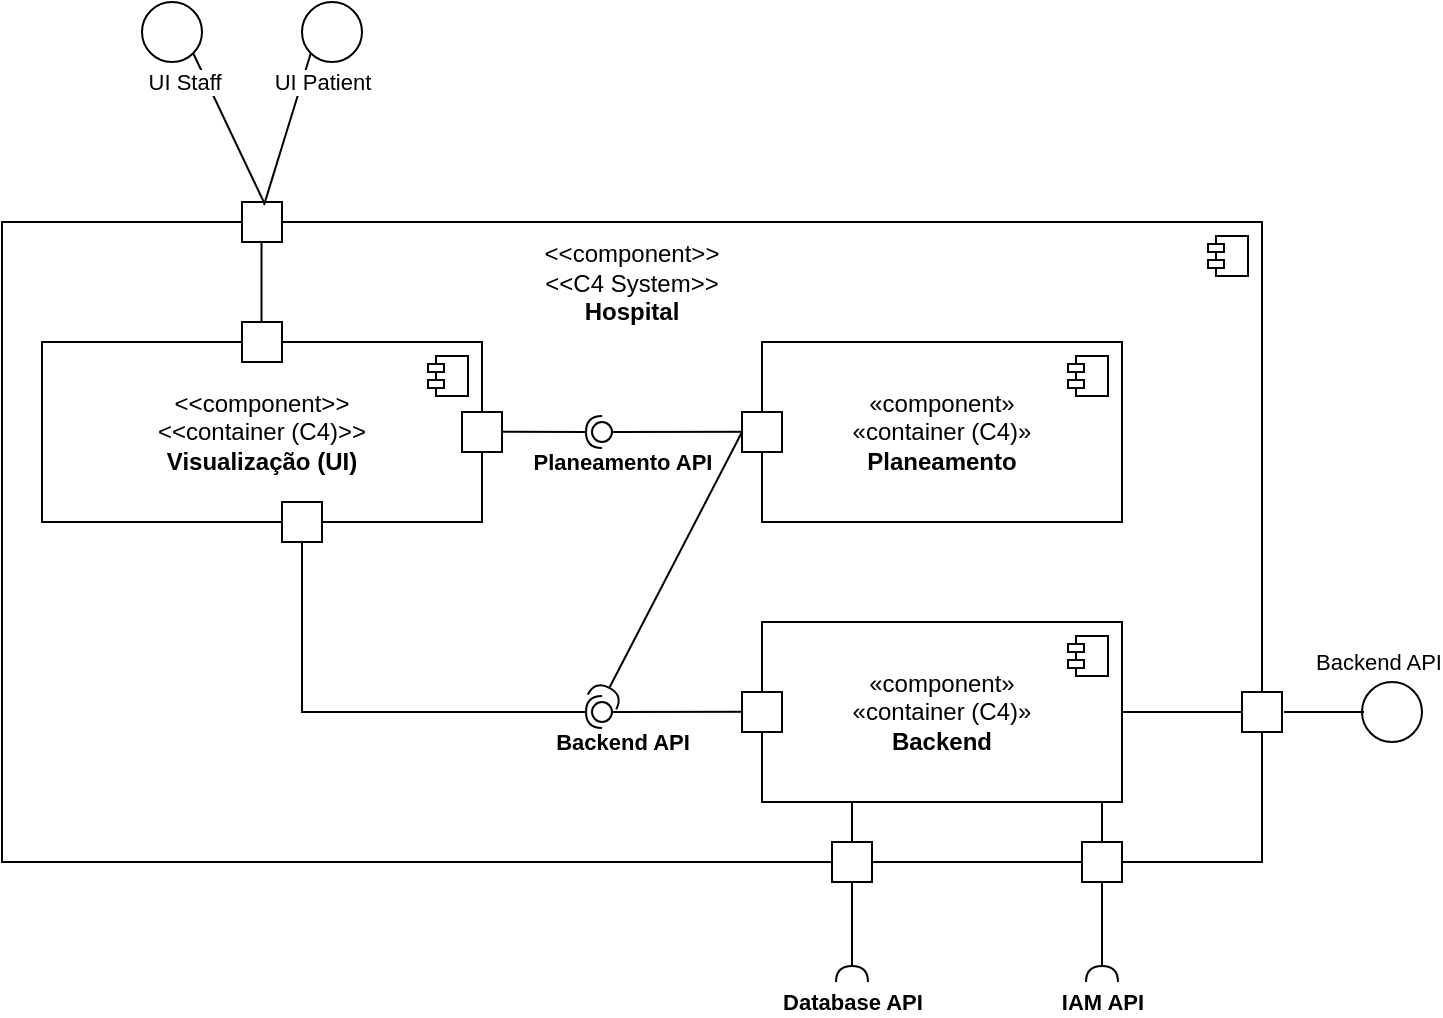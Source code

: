 <mxfile version="24.1.0" type="device">
  <diagram name="Página-1" id="HnM5bIwWVijFqjH4xQIT">
    <mxGraphModel dx="956" dy="1116" grid="1" gridSize="10" guides="1" tooltips="1" connect="1" arrows="1" fold="1" page="1" pageScale="1" pageWidth="827" pageHeight="1169" math="0" shadow="0">
      <root>
        <mxCell id="0" />
        <mxCell id="1" parent="0" />
        <mxCell id="9hvnd5XY3FECfgj-unJh-1" value="&amp;lt;&amp;lt;component&amp;gt;&amp;gt;&lt;div&gt;&amp;lt;&amp;lt;C4 System&amp;gt;&amp;gt;&lt;br&gt;&lt;b&gt;Hospital&lt;/b&gt;&lt;/div&gt;&lt;div&gt;&lt;b&gt;&lt;br&gt;&lt;/b&gt;&lt;/div&gt;&lt;div&gt;&lt;b&gt;&lt;br&gt;&lt;/b&gt;&lt;/div&gt;&lt;div&gt;&lt;b&gt;&lt;br&gt;&lt;/b&gt;&lt;/div&gt;&lt;div&gt;&lt;b&gt;&lt;br&gt;&lt;/b&gt;&lt;/div&gt;&lt;div&gt;&lt;b&gt;&lt;br&gt;&lt;/b&gt;&lt;/div&gt;&lt;div&gt;&lt;b&gt;&lt;br&gt;&lt;/b&gt;&lt;/div&gt;&lt;div&gt;&lt;b&gt;&lt;br&gt;&lt;/b&gt;&lt;/div&gt;&lt;div&gt;&lt;b&gt;&lt;br&gt;&lt;/b&gt;&lt;/div&gt;&lt;div&gt;&lt;b&gt;&lt;br&gt;&lt;/b&gt;&lt;/div&gt;&lt;div&gt;&lt;b&gt;&lt;br&gt;&lt;/b&gt;&lt;/div&gt;&lt;div&gt;&lt;b&gt;&lt;br&gt;&lt;/b&gt;&lt;/div&gt;&lt;div&gt;&lt;b&gt;&lt;br&gt;&lt;/b&gt;&lt;/div&gt;&lt;div&gt;&lt;b&gt;&lt;br&gt;&lt;/b&gt;&lt;/div&gt;&lt;div&gt;&lt;b&gt;&lt;br&gt;&lt;/b&gt;&lt;/div&gt;&lt;div&gt;&lt;b&gt;&lt;br&gt;&lt;/b&gt;&lt;/div&gt;&lt;div&gt;&lt;b&gt;&lt;br&gt;&lt;/b&gt;&lt;/div&gt;&lt;div&gt;&lt;b&gt;&lt;br&gt;&lt;/b&gt;&lt;/div&gt;&lt;div&gt;&lt;b&gt;&lt;br&gt;&lt;/b&gt;&lt;/div&gt;" style="html=1;dropTarget=0;whiteSpace=wrap;" parent="1" vertex="1">
          <mxGeometry x="220" y="280" width="630" height="320" as="geometry" />
        </mxCell>
        <mxCell id="9hvnd5XY3FECfgj-unJh-2" value="" style="shape=module;jettyWidth=8;jettyHeight=4;" parent="9hvnd5XY3FECfgj-unJh-1" vertex="1">
          <mxGeometry x="1" width="20" height="20" relative="1" as="geometry">
            <mxPoint x="-27" y="7" as="offset" />
          </mxGeometry>
        </mxCell>
        <mxCell id="9hvnd5XY3FECfgj-unJh-5" value="" style="verticalLabelPosition=bottom;verticalAlign=top;html=1;shape=mxgraph.basic.rect;fillColor2=none;strokeWidth=1;size=20;indent=5;" parent="1" vertex="1">
          <mxGeometry x="340" y="270" width="20" height="20" as="geometry" />
        </mxCell>
        <mxCell id="ooqkrZ7QVD6ZfjdskcqB-1" value="&amp;lt;&amp;lt;component&amp;gt;&amp;gt;&lt;div&gt;&amp;lt;&amp;lt;container (C4)&amp;gt;&amp;gt;&lt;br&gt;&lt;div&gt;&lt;b&gt;Visualização (UI)&lt;/b&gt;&lt;/div&gt;&lt;/div&gt;" style="html=1;dropTarget=0;whiteSpace=wrap;" parent="1" vertex="1">
          <mxGeometry x="240" y="340" width="220" height="90" as="geometry" />
        </mxCell>
        <mxCell id="ooqkrZ7QVD6ZfjdskcqB-2" value="" style="shape=module;jettyWidth=8;jettyHeight=4;" parent="ooqkrZ7QVD6ZfjdskcqB-1" vertex="1">
          <mxGeometry x="1" width="20" height="20" relative="1" as="geometry">
            <mxPoint x="-27" y="7" as="offset" />
          </mxGeometry>
        </mxCell>
        <mxCell id="ooqkrZ7QVD6ZfjdskcqB-3" value="" style="verticalLabelPosition=bottom;verticalAlign=top;html=1;shape=mxgraph.basic.rect;fillColor2=none;strokeWidth=1;size=20;indent=5;" parent="1" vertex="1">
          <mxGeometry x="340" y="330" width="20" height="20" as="geometry" />
        </mxCell>
        <mxCell id="ooqkrZ7QVD6ZfjdskcqB-4" value="" style="endArrow=none;html=1;rounded=0;exitX=0.488;exitY=0.015;exitDx=0;exitDy=0;exitPerimeter=0;entryX=0.488;entryY=1.026;entryDx=0;entryDy=0;entryPerimeter=0;" parent="1" source="ooqkrZ7QVD6ZfjdskcqB-3" target="9hvnd5XY3FECfgj-unJh-5" edge="1">
          <mxGeometry width="50" height="50" relative="1" as="geometry">
            <mxPoint x="410" y="370" as="sourcePoint" />
            <mxPoint x="460" y="320" as="targetPoint" />
          </mxGeometry>
        </mxCell>
        <mxCell id="ooqkrZ7QVD6ZfjdskcqB-6" value="" style="ellipse;whiteSpace=wrap;html=1;align=center;aspect=fixed;fillColor=none;strokeColor=none;resizable=0;perimeter=centerPerimeter;rotatable=0;allowArrows=0;points=[];outlineConnect=1;" parent="1" vertex="1">
          <mxGeometry x="370" y="390" width="10" height="10" as="geometry" />
        </mxCell>
        <mxCell id="YtNtoetQPvMVZuGuoTsO-4" value="" style="ellipse;whiteSpace=wrap;html=1;aspect=fixed;" parent="1" vertex="1">
          <mxGeometry x="290" y="170" width="30" height="30" as="geometry" />
        </mxCell>
        <mxCell id="YtNtoetQPvMVZuGuoTsO-5" value="" style="ellipse;whiteSpace=wrap;html=1;aspect=fixed;" parent="1" vertex="1">
          <mxGeometry x="370" y="170" width="30" height="30" as="geometry" />
        </mxCell>
        <mxCell id="YtNtoetQPvMVZuGuoTsO-8" value="" style="endArrow=none;html=1;rounded=0;entryX=1;entryY=1;entryDx=0;entryDy=0;exitX=0.55;exitY=0.011;exitDx=0;exitDy=0;exitPerimeter=0;" parent="1" source="9hvnd5XY3FECfgj-unJh-5" target="YtNtoetQPvMVZuGuoTsO-4" edge="1">
          <mxGeometry width="50" height="50" relative="1" as="geometry">
            <mxPoint x="320" y="280" as="sourcePoint" />
            <mxPoint x="370" y="230" as="targetPoint" />
          </mxGeometry>
        </mxCell>
        <mxCell id="YtNtoetQPvMVZuGuoTsO-10" value="UI Staff" style="edgeLabel;html=1;align=center;verticalAlign=middle;resizable=0;points=[];" parent="YtNtoetQPvMVZuGuoTsO-8" vertex="1" connectable="0">
          <mxGeometry x="0.73" y="1" relative="1" as="geometry">
            <mxPoint x="-9" y="4" as="offset" />
          </mxGeometry>
        </mxCell>
        <mxCell id="YtNtoetQPvMVZuGuoTsO-9" value="" style="endArrow=none;html=1;rounded=0;entryX=0;entryY=1;entryDx=0;entryDy=0;exitX=0.55;exitY=0.078;exitDx=0;exitDy=0;exitPerimeter=0;" parent="1" source="9hvnd5XY3FECfgj-unJh-5" target="YtNtoetQPvMVZuGuoTsO-5" edge="1">
          <mxGeometry width="50" height="50" relative="1" as="geometry">
            <mxPoint x="361" y="280" as="sourcePoint" />
            <mxPoint x="326" y="206" as="targetPoint" />
          </mxGeometry>
        </mxCell>
        <mxCell id="YtNtoetQPvMVZuGuoTsO-11" value="UI Patient" style="edgeLabel;html=1;align=center;verticalAlign=middle;resizable=0;points=[];" parent="YtNtoetQPvMVZuGuoTsO-9" vertex="1" connectable="0">
          <mxGeometry x="0.605" y="2" relative="1" as="geometry">
            <mxPoint x="12" as="offset" />
          </mxGeometry>
        </mxCell>
        <mxCell id="YtNtoetQPvMVZuGuoTsO-12" value="«component»&lt;div&gt;«container (C4)»&lt;br&gt;&lt;b&gt;Planeamento&lt;/b&gt;&lt;/div&gt;" style="html=1;dropTarget=0;whiteSpace=wrap;" parent="1" vertex="1">
          <mxGeometry x="600" y="340" width="180" height="90" as="geometry" />
        </mxCell>
        <mxCell id="YtNtoetQPvMVZuGuoTsO-13" value="" style="shape=module;jettyWidth=8;jettyHeight=4;" parent="YtNtoetQPvMVZuGuoTsO-12" vertex="1">
          <mxGeometry x="1" width="20" height="20" relative="1" as="geometry">
            <mxPoint x="-27" y="7" as="offset" />
          </mxGeometry>
        </mxCell>
        <mxCell id="YtNtoetQPvMVZuGuoTsO-14" value="«component»&lt;div&gt;«container (C4)»&lt;br&gt;&lt;b&gt;Backend&lt;/b&gt;&lt;/div&gt;" style="html=1;dropTarget=0;whiteSpace=wrap;" parent="1" vertex="1">
          <mxGeometry x="600" y="480" width="180" height="90" as="geometry" />
        </mxCell>
        <mxCell id="YtNtoetQPvMVZuGuoTsO-15" value="" style="shape=module;jettyWidth=8;jettyHeight=4;" parent="YtNtoetQPvMVZuGuoTsO-14" vertex="1">
          <mxGeometry x="1" width="20" height="20" relative="1" as="geometry">
            <mxPoint x="-27" y="7" as="offset" />
          </mxGeometry>
        </mxCell>
        <mxCell id="YtNtoetQPvMVZuGuoTsO-22" value="" style="rounded=0;orthogonalLoop=1;jettySize=auto;html=1;endArrow=halfCircle;endFill=0;endSize=6;strokeWidth=1;sketch=0;" parent="1" edge="1">
          <mxGeometry relative="1" as="geometry">
            <mxPoint x="460" y="384.83" as="sourcePoint" />
            <mxPoint x="520" y="385" as="targetPoint" />
          </mxGeometry>
        </mxCell>
        <mxCell id="YtNtoetQPvMVZuGuoTsO-23" value="" style="rounded=0;orthogonalLoop=1;jettySize=auto;html=1;endArrow=oval;endFill=0;sketch=0;sourcePerimeterSpacing=0;targetPerimeterSpacing=0;endSize=10;" parent="1" edge="1">
          <mxGeometry relative="1" as="geometry">
            <mxPoint x="600" y="384.83" as="sourcePoint" />
            <mxPoint x="520" y="385" as="targetPoint" />
          </mxGeometry>
        </mxCell>
        <mxCell id="YtNtoetQPvMVZuGuoTsO-25" value="&lt;b&gt;Planeamento API&lt;/b&gt;" style="edgeLabel;html=1;align=center;verticalAlign=middle;resizable=0;points=[];" parent="YtNtoetQPvMVZuGuoTsO-23" vertex="1" connectable="0">
          <mxGeometry x="0.748" relative="1" as="geometry">
            <mxPoint y="15" as="offset" />
          </mxGeometry>
        </mxCell>
        <mxCell id="YtNtoetQPvMVZuGuoTsO-24" value="" style="ellipse;whiteSpace=wrap;html=1;align=center;aspect=fixed;fillColor=none;strokeColor=none;resizable=0;perimeter=centerPerimeter;rotatable=0;allowArrows=0;points=[];outlineConnect=1;" parent="1" vertex="1">
          <mxGeometry x="545" y="420" width="10" height="10" as="geometry" />
        </mxCell>
        <mxCell id="YtNtoetQPvMVZuGuoTsO-26" value="" style="rounded=0;whiteSpace=wrap;html=1;" parent="1" vertex="1">
          <mxGeometry x="450" y="375" width="20" height="20" as="geometry" />
        </mxCell>
        <mxCell id="YtNtoetQPvMVZuGuoTsO-28" value="" style="rounded=0;whiteSpace=wrap;html=1;" parent="1" vertex="1">
          <mxGeometry x="590" y="375" width="20" height="20" as="geometry" />
        </mxCell>
        <mxCell id="YtNtoetQPvMVZuGuoTsO-35" value="" style="rounded=0;orthogonalLoop=1;jettySize=auto;html=1;endArrow=halfCircle;endFill=0;endSize=6;strokeWidth=1;sketch=0;exitX=0.5;exitY=1;exitDx=0;exitDy=0;" parent="1" source="YtNtoetQPvMVZuGuoTsO-38" edge="1">
          <mxGeometry relative="1" as="geometry">
            <mxPoint x="460" y="524.83" as="sourcePoint" />
            <mxPoint x="520" y="525" as="targetPoint" />
            <Array as="points">
              <mxPoint x="370" y="525" />
            </Array>
          </mxGeometry>
        </mxCell>
        <mxCell id="YtNtoetQPvMVZuGuoTsO-36" value="" style="rounded=0;orthogonalLoop=1;jettySize=auto;html=1;endArrow=oval;endFill=0;sketch=0;sourcePerimeterSpacing=0;targetPerimeterSpacing=0;endSize=10;" parent="1" edge="1">
          <mxGeometry relative="1" as="geometry">
            <mxPoint x="600" y="524.83" as="sourcePoint" />
            <mxPoint x="520" y="525" as="targetPoint" />
          </mxGeometry>
        </mxCell>
        <mxCell id="YtNtoetQPvMVZuGuoTsO-37" value="&lt;b&gt;Backend API&lt;/b&gt;" style="edgeLabel;html=1;align=center;verticalAlign=middle;resizable=0;points=[];" parent="YtNtoetQPvMVZuGuoTsO-36" vertex="1" connectable="0">
          <mxGeometry x="0.748" relative="1" as="geometry">
            <mxPoint y="15" as="offset" />
          </mxGeometry>
        </mxCell>
        <mxCell id="YtNtoetQPvMVZuGuoTsO-38" value="" style="rounded=0;whiteSpace=wrap;html=1;" parent="1" vertex="1">
          <mxGeometry x="360" y="420" width="20" height="20" as="geometry" />
        </mxCell>
        <mxCell id="YtNtoetQPvMVZuGuoTsO-39" value="" style="rounded=0;whiteSpace=wrap;html=1;" parent="1" vertex="1">
          <mxGeometry x="590" y="515" width="20" height="20" as="geometry" />
        </mxCell>
        <mxCell id="YtNtoetQPvMVZuGuoTsO-40" value="" style="rounded=0;orthogonalLoop=1;jettySize=auto;html=1;endArrow=halfCircle;endFill=0;endSize=6;strokeWidth=1;sketch=0;exitX=0.5;exitY=1;exitDx=0;exitDy=0;" parent="1" source="YtNtoetQPvMVZuGuoTsO-43" edge="1">
          <mxGeometry relative="1" as="geometry">
            <mxPoint x="625" y="625" as="sourcePoint" />
            <mxPoint x="645" y="660" as="targetPoint" />
          </mxGeometry>
        </mxCell>
        <mxCell id="YtNtoetQPvMVZuGuoTsO-47" value="&lt;b&gt;Database API&lt;/b&gt;" style="edgeLabel;html=1;align=center;verticalAlign=middle;resizable=0;points=[];" parent="YtNtoetQPvMVZuGuoTsO-40" vertex="1" connectable="0">
          <mxGeometry x="0.355" relative="1" as="geometry">
            <mxPoint y="26" as="offset" />
          </mxGeometry>
        </mxCell>
        <mxCell id="YtNtoetQPvMVZuGuoTsO-42" value="" style="ellipse;whiteSpace=wrap;html=1;align=center;aspect=fixed;fillColor=none;strokeColor=none;resizable=0;perimeter=centerPerimeter;rotatable=0;allowArrows=0;points=[];outlineConnect=1;" parent="1" vertex="1">
          <mxGeometry x="645" y="620" width="10" height="10" as="geometry" />
        </mxCell>
        <mxCell id="YtNtoetQPvMVZuGuoTsO-43" value="" style="rounded=0;whiteSpace=wrap;html=1;" parent="1" vertex="1">
          <mxGeometry x="635" y="590" width="20" height="20" as="geometry" />
        </mxCell>
        <mxCell id="YtNtoetQPvMVZuGuoTsO-46" value="" style="endArrow=none;html=1;rounded=0;entryX=0.5;entryY=1;entryDx=0;entryDy=0;exitX=0.5;exitY=0;exitDx=0;exitDy=0;" parent="1" source="YtNtoetQPvMVZuGuoTsO-43" edge="1">
          <mxGeometry width="50" height="50" relative="1" as="geometry">
            <mxPoint x="495" y="570" as="sourcePoint" />
            <mxPoint x="645" y="570" as="targetPoint" />
          </mxGeometry>
        </mxCell>
        <mxCell id="YtNtoetQPvMVZuGuoTsO-51" value="" style="rounded=0;orthogonalLoop=1;jettySize=auto;html=1;endArrow=halfCircle;endFill=0;endSize=6;strokeWidth=1;sketch=0;exitX=0.5;exitY=1;exitDx=0;exitDy=0;" parent="1" source="YtNtoetQPvMVZuGuoTsO-53" edge="1">
          <mxGeometry relative="1" as="geometry">
            <mxPoint x="750" y="625" as="sourcePoint" />
            <mxPoint x="770" y="660" as="targetPoint" />
          </mxGeometry>
        </mxCell>
        <mxCell id="YtNtoetQPvMVZuGuoTsO-52" value="&lt;b&gt;IAM API&lt;/b&gt;" style="edgeLabel;html=1;align=center;verticalAlign=middle;resizable=0;points=[];" parent="YtNtoetQPvMVZuGuoTsO-51" vertex="1" connectable="0">
          <mxGeometry x="0.355" relative="1" as="geometry">
            <mxPoint y="26" as="offset" />
          </mxGeometry>
        </mxCell>
        <mxCell id="YtNtoetQPvMVZuGuoTsO-53" value="" style="rounded=0;whiteSpace=wrap;html=1;" parent="1" vertex="1">
          <mxGeometry x="760" y="590" width="20" height="20" as="geometry" />
        </mxCell>
        <mxCell id="YtNtoetQPvMVZuGuoTsO-54" value="" style="endArrow=none;html=1;rounded=0;entryX=0.5;entryY=1;entryDx=0;entryDy=0;exitX=0.5;exitY=0;exitDx=0;exitDy=0;" parent="1" source="YtNtoetQPvMVZuGuoTsO-53" edge="1">
          <mxGeometry width="50" height="50" relative="1" as="geometry">
            <mxPoint x="620" y="570" as="sourcePoint" />
            <mxPoint x="770" y="570" as="targetPoint" />
          </mxGeometry>
        </mxCell>
        <mxCell id="Ly5B_k_x6CgCPlhgzf_a-1" value="" style="rounded=0;orthogonalLoop=1;jettySize=auto;html=1;endArrow=halfCircle;endFill=0;endSize=6;strokeWidth=1;sketch=0;fontSize=12;curved=1;exitX=0;exitY=0.5;exitDx=0;exitDy=0;" parent="1" source="YtNtoetQPvMVZuGuoTsO-28" edge="1">
          <mxGeometry relative="1" as="geometry">
            <mxPoint x="595" y="535" as="sourcePoint" />
            <mxPoint x="520" y="520" as="targetPoint" />
          </mxGeometry>
        </mxCell>
        <mxCell id="Ly5B_k_x6CgCPlhgzf_a-2" value="" style="ellipse;whiteSpace=wrap;html=1;align=center;aspect=fixed;fillColor=none;strokeColor=none;resizable=0;perimeter=centerPerimeter;rotatable=0;allowArrows=0;points=[];outlineConnect=1;" parent="1" vertex="1">
          <mxGeometry x="570" y="530" width="10" height="10" as="geometry" />
        </mxCell>
        <mxCell id="r7B8fsAXVf-NEV4fAoJl-1" value="" style="rounded=0;whiteSpace=wrap;html=1;" vertex="1" parent="1">
          <mxGeometry x="840" y="515" width="20" height="20" as="geometry" />
        </mxCell>
        <mxCell id="r7B8fsAXVf-NEV4fAoJl-2" value="" style="endArrow=none;html=1;rounded=0;exitX=1;exitY=0.5;exitDx=0;exitDy=0;entryX=0;entryY=0.5;entryDx=0;entryDy=0;" edge="1" parent="1" source="YtNtoetQPvMVZuGuoTsO-14" target="r7B8fsAXVf-NEV4fAoJl-1">
          <mxGeometry width="50" height="50" relative="1" as="geometry">
            <mxPoint x="860" y="530" as="sourcePoint" />
            <mxPoint x="910" y="480" as="targetPoint" />
          </mxGeometry>
        </mxCell>
        <mxCell id="r7B8fsAXVf-NEV4fAoJl-5" value="" style="ellipse;whiteSpace=wrap;html=1;align=center;aspect=fixed;fillColor=none;strokeColor=none;resizable=0;perimeter=centerPerimeter;rotatable=0;allowArrows=0;points=[];outlineConnect=1;" vertex="1" parent="1">
          <mxGeometry x="875" y="520" width="10" height="10" as="geometry" />
        </mxCell>
        <mxCell id="r7B8fsAXVf-NEV4fAoJl-8" value="" style="ellipse;whiteSpace=wrap;html=1;aspect=fixed;" vertex="1" parent="1">
          <mxGeometry x="900" y="510" width="30" height="30" as="geometry" />
        </mxCell>
        <mxCell id="r7B8fsAXVf-NEV4fAoJl-9" value="" style="endArrow=none;html=1;rounded=0;entryX=0;entryY=0.5;entryDx=0;entryDy=0;exitX=1;exitY=0.5;exitDx=0;exitDy=0;" edge="1" parent="1">
          <mxGeometry width="50" height="50" relative="1" as="geometry">
            <mxPoint x="861.0" y="525" as="sourcePoint" />
            <mxPoint x="901.0" y="525" as="targetPoint" />
          </mxGeometry>
        </mxCell>
        <mxCell id="r7B8fsAXVf-NEV4fAoJl-10" value="Backend API" style="edgeLabel;html=1;align=center;verticalAlign=middle;resizable=0;points=[];" vertex="1" connectable="0" parent="r7B8fsAXVf-NEV4fAoJl-9">
          <mxGeometry x="0.73" y="1" relative="1" as="geometry">
            <mxPoint x="12" y="-24" as="offset" />
          </mxGeometry>
        </mxCell>
      </root>
    </mxGraphModel>
  </diagram>
</mxfile>
